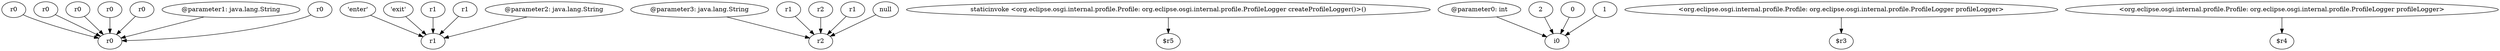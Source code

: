 digraph g {
0[label="r0"]
1[label="r0"]
0->1[label=""]
2[label="'enter'"]
3[label="r1"]
2->3[label=""]
4[label="@parameter3: java.lang.String"]
5[label="r2"]
4->5[label=""]
6[label="staticinvoke <org.eclipse.osgi.internal.profile.Profile: org.eclipse.osgi.internal.profile.ProfileLogger createProfileLogger()>()"]
7[label="$r5"]
6->7[label=""]
8[label="r0"]
8->1[label=""]
9[label="r0"]
9->1[label=""]
10[label="@parameter0: int"]
11[label="i0"]
10->11[label=""]
12[label="'exit'"]
12->3[label=""]
13[label="r0"]
13->1[label=""]
14[label="r1"]
14->5[label=""]
15[label="2"]
15->11[label=""]
16[label="r1"]
16->3[label=""]
17[label="0"]
17->11[label=""]
18[label="<org.eclipse.osgi.internal.profile.Profile: org.eclipse.osgi.internal.profile.ProfileLogger profileLogger>"]
19[label="$r3"]
18->19[label=""]
20[label="1"]
20->11[label=""]
21[label="r0"]
21->1[label=""]
22[label="r2"]
22->5[label=""]
23[label="@parameter1: java.lang.String"]
23->1[label=""]
24[label="<org.eclipse.osgi.internal.profile.Profile: org.eclipse.osgi.internal.profile.ProfileLogger profileLogger>"]
25[label="$r4"]
24->25[label=""]
26[label="r1"]
26->3[label=""]
27[label="@parameter2: java.lang.String"]
27->3[label=""]
28[label="r1"]
28->5[label=""]
29[label="null"]
29->5[label=""]
30[label="r0"]
30->1[label=""]
}